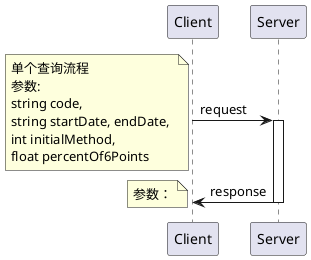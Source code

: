 @startuml

Client -> Server : request
activate Server
note left 
单个查询流程
参数: 
string code, 
string startDate, endDate, 
int initialMethod, 
float percentOf6Points
end note

Client <- Server : response
note left
参数：
end note

deactivate Server

@enduml

